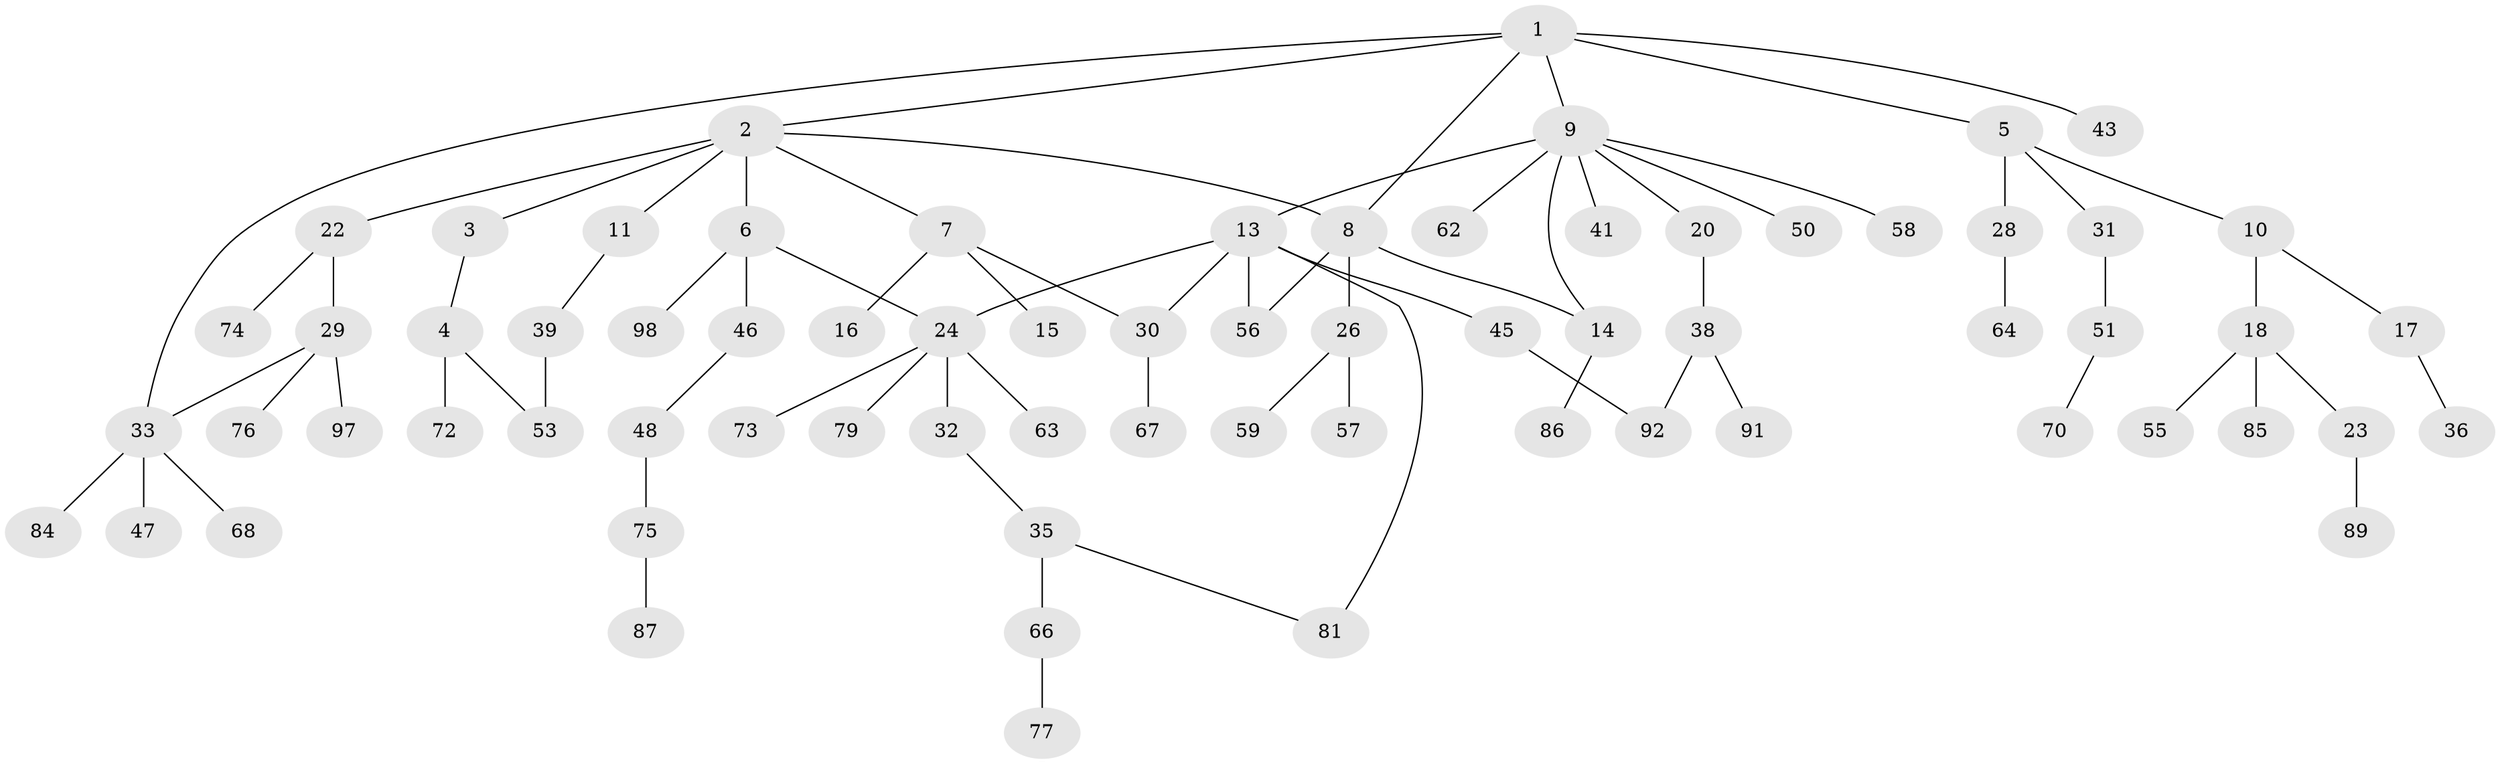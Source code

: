 // original degree distribution, {6: 0.02, 7: 0.01, 2: 0.3, 4: 0.08, 3: 0.19, 1: 0.38, 5: 0.02}
// Generated by graph-tools (version 1.1) at 2025/17/03/04/25 18:17:11]
// undirected, 70 vertices, 78 edges
graph export_dot {
graph [start="1"]
  node [color=gray90,style=filled];
  1;
  2;
  3;
  4 [super="+61"];
  5;
  6;
  7;
  8 [super="+21"];
  9 [super="+49+12"];
  10;
  11;
  13 [super="+19+25"];
  14;
  15;
  16;
  17;
  18;
  20;
  22;
  23 [super="+60+44"];
  24 [super="+69"];
  26 [super="+27"];
  28;
  29 [super="+40+52"];
  30 [super="+71"];
  31;
  32;
  33 [super="+37+54"];
  35;
  36 [super="+88+100"];
  38 [super="+83"];
  39;
  41;
  43;
  45 [super="+65"];
  46;
  47;
  48;
  50 [super="+90"];
  51;
  53 [super="+94"];
  55;
  56;
  57;
  58;
  59;
  62 [super="+99"];
  63;
  64;
  66;
  67;
  68;
  70;
  72;
  73;
  74;
  75;
  76;
  77;
  79 [super="+82"];
  81;
  84;
  85;
  86;
  87;
  89;
  91;
  92;
  97;
  98;
  1 -- 2;
  1 -- 5;
  1 -- 9;
  1 -- 33;
  1 -- 43;
  1 -- 8;
  2 -- 3;
  2 -- 6;
  2 -- 7;
  2 -- 8;
  2 -- 11;
  2 -- 22;
  3 -- 4;
  4 -- 53;
  4 -- 72;
  5 -- 10;
  5 -- 28;
  5 -- 31;
  6 -- 46;
  6 -- 98;
  6 -- 24;
  7 -- 15;
  7 -- 16;
  7 -- 30;
  8 -- 56;
  8 -- 26;
  8 -- 14;
  9 -- 14;
  9 -- 58;
  9 -- 50;
  9 -- 20;
  9 -- 13;
  9 -- 62;
  9 -- 41;
  10 -- 17;
  10 -- 18;
  11 -- 39;
  13 -- 24;
  13 -- 45;
  13 -- 30;
  13 -- 56;
  13 -- 81;
  14 -- 86;
  17 -- 36;
  18 -- 23;
  18 -- 55;
  18 -- 85;
  20 -- 38;
  22 -- 29;
  22 -- 74;
  23 -- 89;
  24 -- 32;
  24 -- 63;
  24 -- 73;
  24 -- 79;
  26 -- 57;
  26 -- 59;
  28 -- 64;
  29 -- 33;
  29 -- 97;
  29 -- 76;
  30 -- 67;
  31 -- 51;
  32 -- 35;
  33 -- 47;
  33 -- 68;
  33 -- 84;
  35 -- 66;
  35 -- 81;
  38 -- 91;
  38 -- 92;
  39 -- 53;
  45 -- 92;
  46 -- 48;
  48 -- 75;
  51 -- 70;
  66 -- 77;
  75 -- 87;
}
